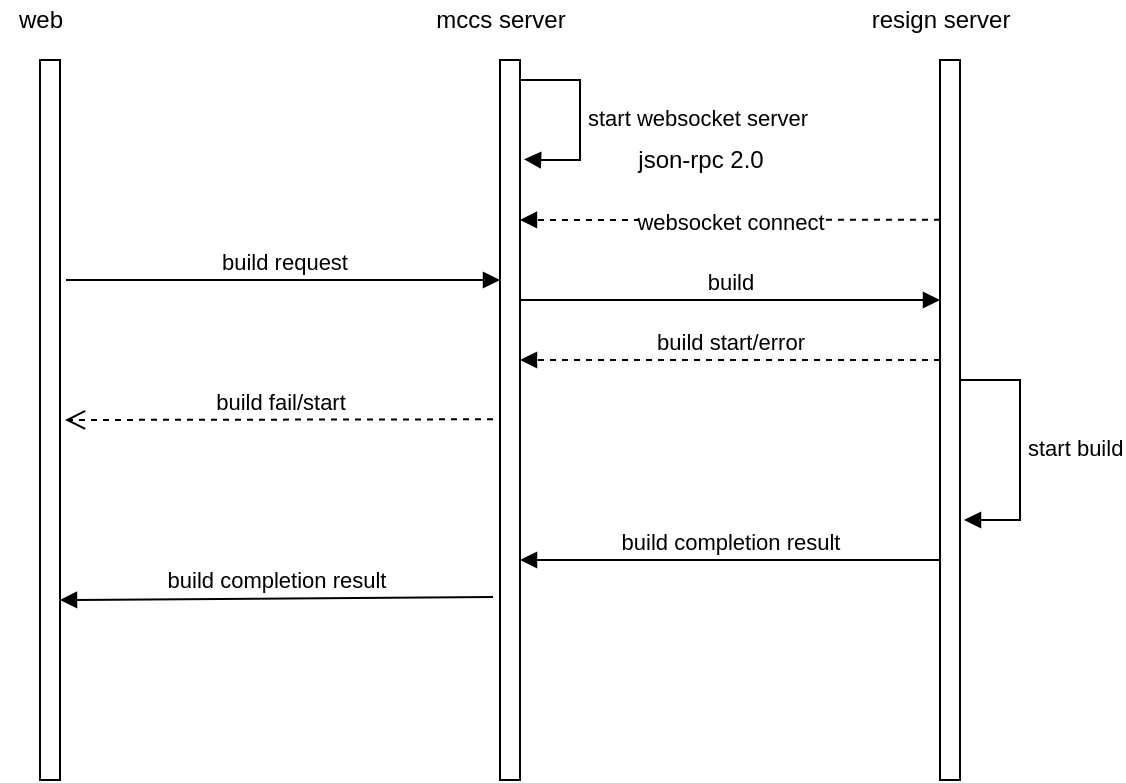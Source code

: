 <mxfile version="13.8.0" type="github">
  <diagram id="owJFNJhzbNbjEsK8q6B7" name="第 1 页">
    <mxGraphModel dx="713" dy="354" grid="1" gridSize="10" guides="1" tooltips="1" connect="1" arrows="1" fold="1" page="1" pageScale="1" pageWidth="827" pageHeight="1169" math="0" shadow="0">
      <root>
        <mxCell id="0" />
        <mxCell id="1" parent="0" />
        <mxCell id="U-FH6D3zTLMvbxHOJZrQ-1" value="" style="html=1;points=[];perimeter=orthogonalPerimeter;" vertex="1" parent="1">
          <mxGeometry x="150" y="80" width="10" height="360" as="geometry" />
        </mxCell>
        <mxCell id="U-FH6D3zTLMvbxHOJZrQ-4" value="" style="html=1;points=[];perimeter=orthogonalPerimeter;" vertex="1" parent="1">
          <mxGeometry x="380" y="80" width="10" height="360" as="geometry" />
        </mxCell>
        <mxCell id="U-FH6D3zTLMvbxHOJZrQ-5" value="" style="html=1;points=[];perimeter=orthogonalPerimeter;" vertex="1" parent="1">
          <mxGeometry x="600" y="80" width="10" height="360" as="geometry" />
        </mxCell>
        <mxCell id="U-FH6D3zTLMvbxHOJZrQ-6" value="web" style="text;html=1;align=center;verticalAlign=middle;resizable=0;points=[];autosize=1;" vertex="1" parent="1">
          <mxGeometry x="130" y="50" width="40" height="20" as="geometry" />
        </mxCell>
        <mxCell id="U-FH6D3zTLMvbxHOJZrQ-7" value="mccs server" style="text;html=1;align=center;verticalAlign=middle;resizable=0;points=[];autosize=1;" vertex="1" parent="1">
          <mxGeometry x="340" y="50" width="80" height="20" as="geometry" />
        </mxCell>
        <mxCell id="U-FH6D3zTLMvbxHOJZrQ-8" value="resign server" style="text;html=1;align=center;verticalAlign=middle;resizable=0;points=[];autosize=1;" vertex="1" parent="1">
          <mxGeometry x="560" y="50" width="80" height="20" as="geometry" />
        </mxCell>
        <mxCell id="U-FH6D3zTLMvbxHOJZrQ-10" value="start websocket server&lt;br&gt;" style="edgeStyle=orthogonalEdgeStyle;html=1;align=left;spacingLeft=2;endArrow=block;rounded=0;entryX=1.2;entryY=0.138;entryDx=0;entryDy=0;entryPerimeter=0;" edge="1" target="U-FH6D3zTLMvbxHOJZrQ-4" parent="1" source="U-FH6D3zTLMvbxHOJZrQ-4">
          <mxGeometry relative="1" as="geometry">
            <mxPoint x="395" y="90" as="sourcePoint" />
            <Array as="points">
              <mxPoint x="420" y="90" />
              <mxPoint x="420" y="130" />
              <mxPoint x="400" y="130" />
            </Array>
            <mxPoint x="400" y="105" as="targetPoint" />
          </mxGeometry>
        </mxCell>
        <mxCell id="U-FH6D3zTLMvbxHOJZrQ-11" value="build request" style="html=1;verticalAlign=bottom;endArrow=block;" edge="1" parent="1">
          <mxGeometry width="80" relative="1" as="geometry">
            <mxPoint x="163" y="190" as="sourcePoint" />
            <mxPoint x="380" y="190" as="targetPoint" />
            <Array as="points" />
          </mxGeometry>
        </mxCell>
        <mxCell id="U-FH6D3zTLMvbxHOJZrQ-13" value="" style="endArrow=block;endFill=1;html=1;edgeStyle=orthogonalEdgeStyle;align=left;verticalAlign=top;exitX=0;exitY=0.222;exitDx=0;exitDy=0;exitPerimeter=0;dashed=1;" edge="1" parent="1" source="U-FH6D3zTLMvbxHOJZrQ-5">
          <mxGeometry x="-1" relative="1" as="geometry">
            <mxPoint x="550" y="160" as="sourcePoint" />
            <mxPoint x="390" y="160" as="targetPoint" />
          </mxGeometry>
        </mxCell>
        <mxCell id="U-FH6D3zTLMvbxHOJZrQ-15" value="websocket connect" style="edgeLabel;html=1;align=center;verticalAlign=middle;resizable=0;points=[];" vertex="1" connectable="0" parent="U-FH6D3zTLMvbxHOJZrQ-13">
          <mxGeometry x="0.001" y="1" relative="1" as="geometry">
            <mxPoint y="-1" as="offset" />
          </mxGeometry>
        </mxCell>
        <mxCell id="U-FH6D3zTLMvbxHOJZrQ-17" value="json-rpc 2.0" style="text;html=1;align=center;verticalAlign=middle;resizable=0;points=[];autosize=1;" vertex="1" parent="1">
          <mxGeometry x="440" y="120" width="80" height="20" as="geometry" />
        </mxCell>
        <mxCell id="U-FH6D3zTLMvbxHOJZrQ-19" value="build fail/start" style="html=1;verticalAlign=bottom;endArrow=open;dashed=1;endSize=8;entryX=1.25;entryY=0.5;entryDx=0;entryDy=0;entryPerimeter=0;exitX=-0.35;exitY=0.499;exitDx=0;exitDy=0;exitPerimeter=0;" edge="1" parent="1" source="U-FH6D3zTLMvbxHOJZrQ-4" target="U-FH6D3zTLMvbxHOJZrQ-1">
          <mxGeometry relative="1" as="geometry">
            <mxPoint x="290" y="259.75" as="sourcePoint" />
            <mxPoint x="210" y="259.75" as="targetPoint" />
          </mxGeometry>
        </mxCell>
        <mxCell id="U-FH6D3zTLMvbxHOJZrQ-20" value="build" style="html=1;verticalAlign=bottom;endArrow=block;" edge="1" parent="1">
          <mxGeometry width="80" relative="1" as="geometry">
            <mxPoint x="390" y="200" as="sourcePoint" />
            <mxPoint x="600" y="200" as="targetPoint" />
            <Array as="points" />
          </mxGeometry>
        </mxCell>
        <mxCell id="U-FH6D3zTLMvbxHOJZrQ-24" value="build start/error" style="html=1;verticalAlign=bottom;endArrow=block;dashed=1;" edge="1" parent="1">
          <mxGeometry width="80" relative="1" as="geometry">
            <mxPoint x="600" y="230" as="sourcePoint" />
            <mxPoint x="390" y="230" as="targetPoint" />
            <Array as="points" />
          </mxGeometry>
        </mxCell>
        <mxCell id="U-FH6D3zTLMvbxHOJZrQ-25" value="start build" style="edgeStyle=orthogonalEdgeStyle;html=1;align=left;spacingLeft=2;endArrow=block;rounded=0;" edge="1" parent="1">
          <mxGeometry relative="1" as="geometry">
            <mxPoint x="610" y="240" as="sourcePoint" />
            <Array as="points">
              <mxPoint x="640" y="240" />
              <mxPoint x="640" y="310" />
              <mxPoint x="612" y="310" />
            </Array>
            <mxPoint x="612" y="310" as="targetPoint" />
          </mxGeometry>
        </mxCell>
        <mxCell id="U-FH6D3zTLMvbxHOJZrQ-26" value="build completion result" style="html=1;verticalAlign=bottom;endArrow=block;" edge="1" parent="1">
          <mxGeometry width="80" relative="1" as="geometry">
            <mxPoint x="600" y="330" as="sourcePoint" />
            <mxPoint x="390" y="330" as="targetPoint" />
            <Array as="points" />
          </mxGeometry>
        </mxCell>
        <mxCell id="U-FH6D3zTLMvbxHOJZrQ-28" value="build completion result" style="html=1;verticalAlign=bottom;endArrow=block;exitX=-0.35;exitY=0.746;exitDx=0;exitDy=0;exitPerimeter=0;" edge="1" parent="1" source="U-FH6D3zTLMvbxHOJZrQ-4">
          <mxGeometry width="80" relative="1" as="geometry">
            <mxPoint x="370" y="350" as="sourcePoint" />
            <mxPoint x="160" y="350" as="targetPoint" />
            <Array as="points" />
          </mxGeometry>
        </mxCell>
      </root>
    </mxGraphModel>
  </diagram>
</mxfile>
